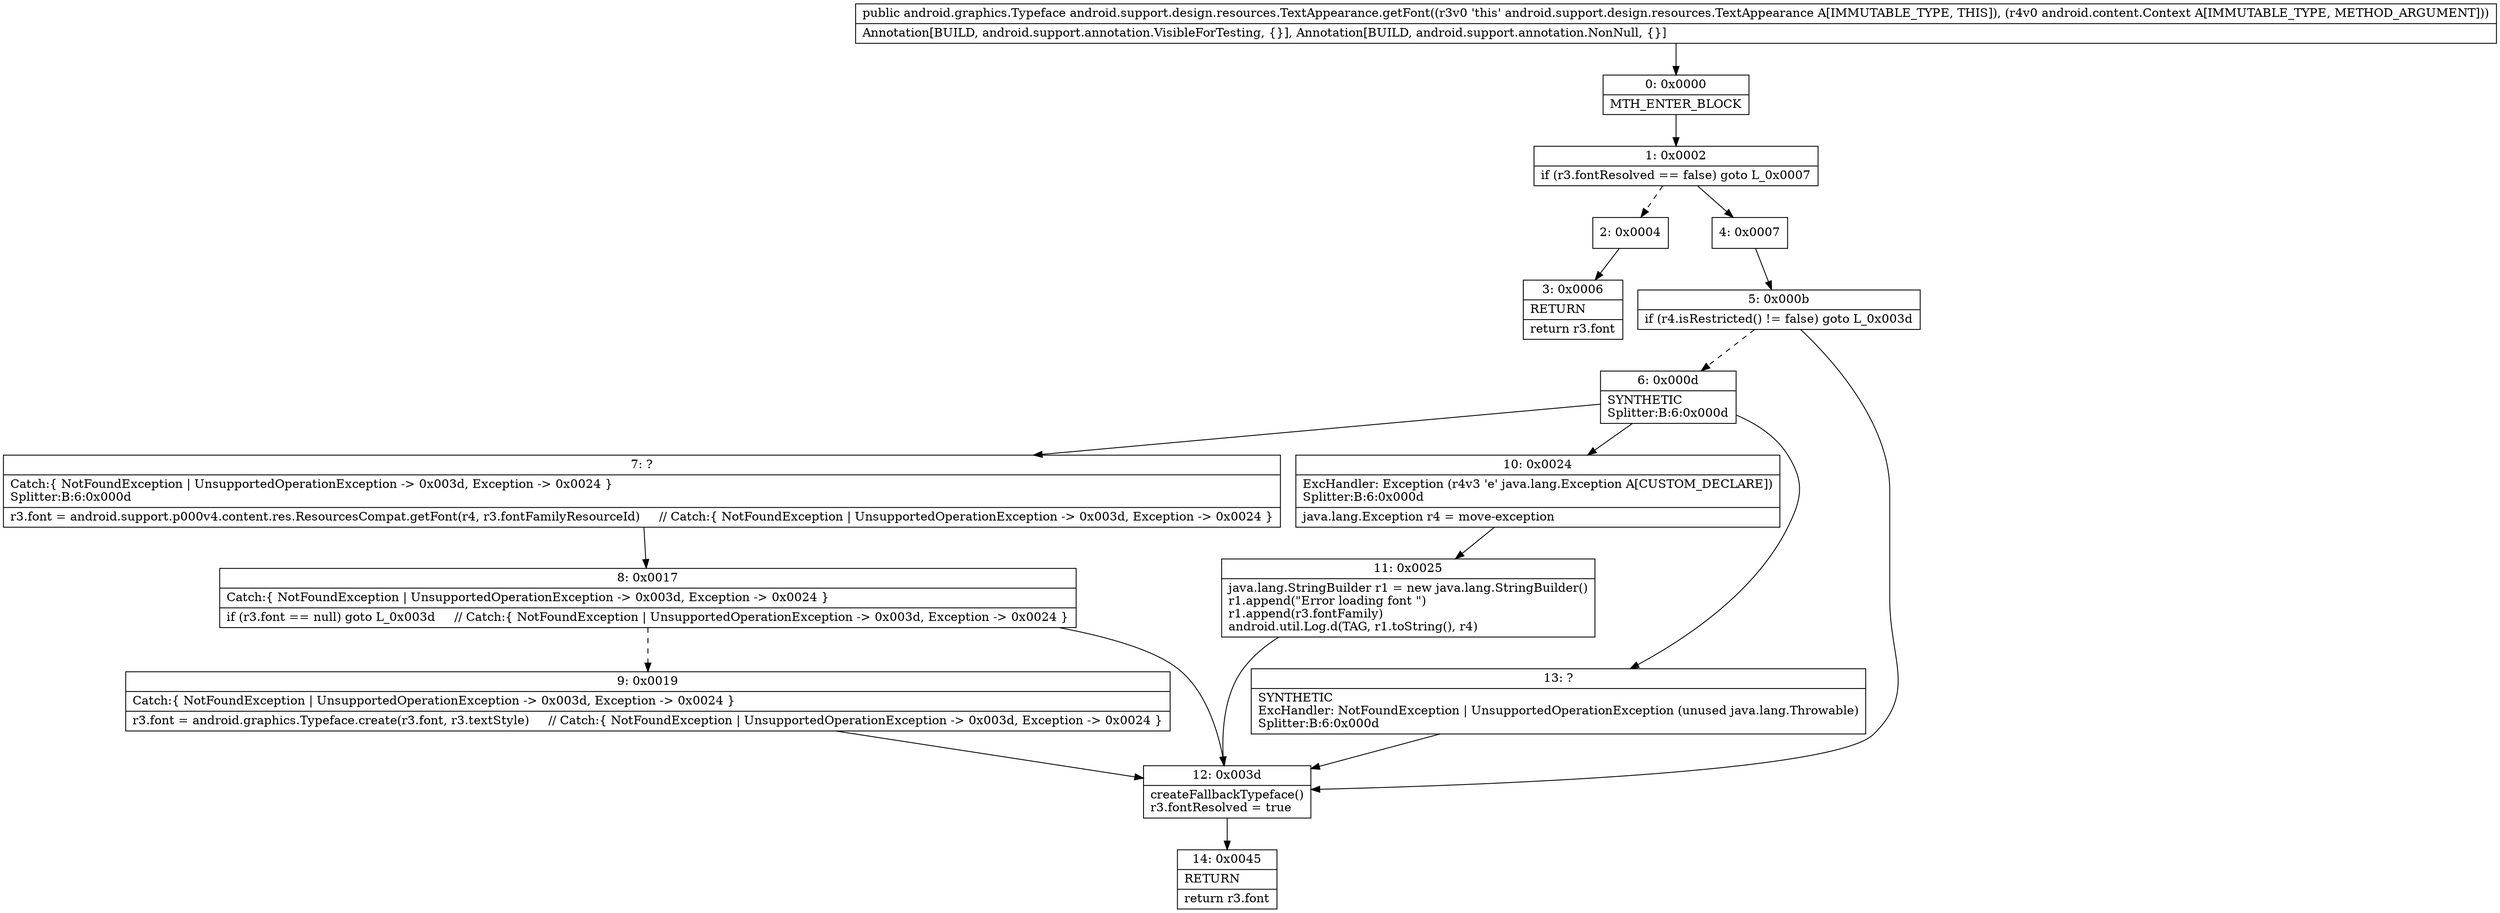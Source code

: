 digraph "CFG forandroid.support.design.resources.TextAppearance.getFont(Landroid\/content\/Context;)Landroid\/graphics\/Typeface;" {
Node_0 [shape=record,label="{0\:\ 0x0000|MTH_ENTER_BLOCK\l}"];
Node_1 [shape=record,label="{1\:\ 0x0002|if (r3.fontResolved == false) goto L_0x0007\l}"];
Node_2 [shape=record,label="{2\:\ 0x0004}"];
Node_3 [shape=record,label="{3\:\ 0x0006|RETURN\l|return r3.font\l}"];
Node_4 [shape=record,label="{4\:\ 0x0007}"];
Node_5 [shape=record,label="{5\:\ 0x000b|if (r4.isRestricted() != false) goto L_0x003d\l}"];
Node_6 [shape=record,label="{6\:\ 0x000d|SYNTHETIC\lSplitter:B:6:0x000d\l}"];
Node_7 [shape=record,label="{7\:\ ?|Catch:\{ NotFoundException \| UnsupportedOperationException \-\> 0x003d, Exception \-\> 0x0024 \}\lSplitter:B:6:0x000d\l|r3.font = android.support.p000v4.content.res.ResourcesCompat.getFont(r4, r3.fontFamilyResourceId)     \/\/ Catch:\{ NotFoundException \| UnsupportedOperationException \-\> 0x003d, Exception \-\> 0x0024 \}\l}"];
Node_8 [shape=record,label="{8\:\ 0x0017|Catch:\{ NotFoundException \| UnsupportedOperationException \-\> 0x003d, Exception \-\> 0x0024 \}\l|if (r3.font == null) goto L_0x003d     \/\/ Catch:\{ NotFoundException \| UnsupportedOperationException \-\> 0x003d, Exception \-\> 0x0024 \}\l}"];
Node_9 [shape=record,label="{9\:\ 0x0019|Catch:\{ NotFoundException \| UnsupportedOperationException \-\> 0x003d, Exception \-\> 0x0024 \}\l|r3.font = android.graphics.Typeface.create(r3.font, r3.textStyle)     \/\/ Catch:\{ NotFoundException \| UnsupportedOperationException \-\> 0x003d, Exception \-\> 0x0024 \}\l}"];
Node_10 [shape=record,label="{10\:\ 0x0024|ExcHandler: Exception (r4v3 'e' java.lang.Exception A[CUSTOM_DECLARE])\lSplitter:B:6:0x000d\l|java.lang.Exception r4 = move\-exception\l}"];
Node_11 [shape=record,label="{11\:\ 0x0025|java.lang.StringBuilder r1 = new java.lang.StringBuilder()\lr1.append(\"Error loading font \")\lr1.append(r3.fontFamily)\landroid.util.Log.d(TAG, r1.toString(), r4)\l}"];
Node_12 [shape=record,label="{12\:\ 0x003d|createFallbackTypeface()\lr3.fontResolved = true\l}"];
Node_13 [shape=record,label="{13\:\ ?|SYNTHETIC\lExcHandler: NotFoundException \| UnsupportedOperationException (unused java.lang.Throwable)\lSplitter:B:6:0x000d\l}"];
Node_14 [shape=record,label="{14\:\ 0x0045|RETURN\l|return r3.font\l}"];
MethodNode[shape=record,label="{public android.graphics.Typeface android.support.design.resources.TextAppearance.getFont((r3v0 'this' android.support.design.resources.TextAppearance A[IMMUTABLE_TYPE, THIS]), (r4v0 android.content.Context A[IMMUTABLE_TYPE, METHOD_ARGUMENT]))  | Annotation[BUILD, android.support.annotation.VisibleForTesting, \{\}], Annotation[BUILD, android.support.annotation.NonNull, \{\}]\l}"];
MethodNode -> Node_0;
Node_0 -> Node_1;
Node_1 -> Node_2[style=dashed];
Node_1 -> Node_4;
Node_2 -> Node_3;
Node_4 -> Node_5;
Node_5 -> Node_6[style=dashed];
Node_5 -> Node_12;
Node_6 -> Node_7;
Node_6 -> Node_13;
Node_6 -> Node_10;
Node_7 -> Node_8;
Node_8 -> Node_9[style=dashed];
Node_8 -> Node_12;
Node_9 -> Node_12;
Node_10 -> Node_11;
Node_11 -> Node_12;
Node_12 -> Node_14;
Node_13 -> Node_12;
}

